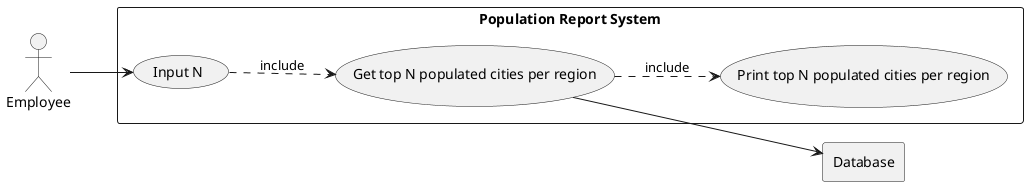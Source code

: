 @startuml
left to right direction
actor E as "Employee"

rectangle "Population Report System" {
    usecase UC14 as "Get top N populated cities per region"

    usecase UC14b as "Input N"
    usecase UC14a as "Print top N populated cities per region"
}
rectangle Database

E --> UC14b
UC14b ..> UC14 : include

UC14 ..> UC14a : include
UC14 --> Database

@enduml
